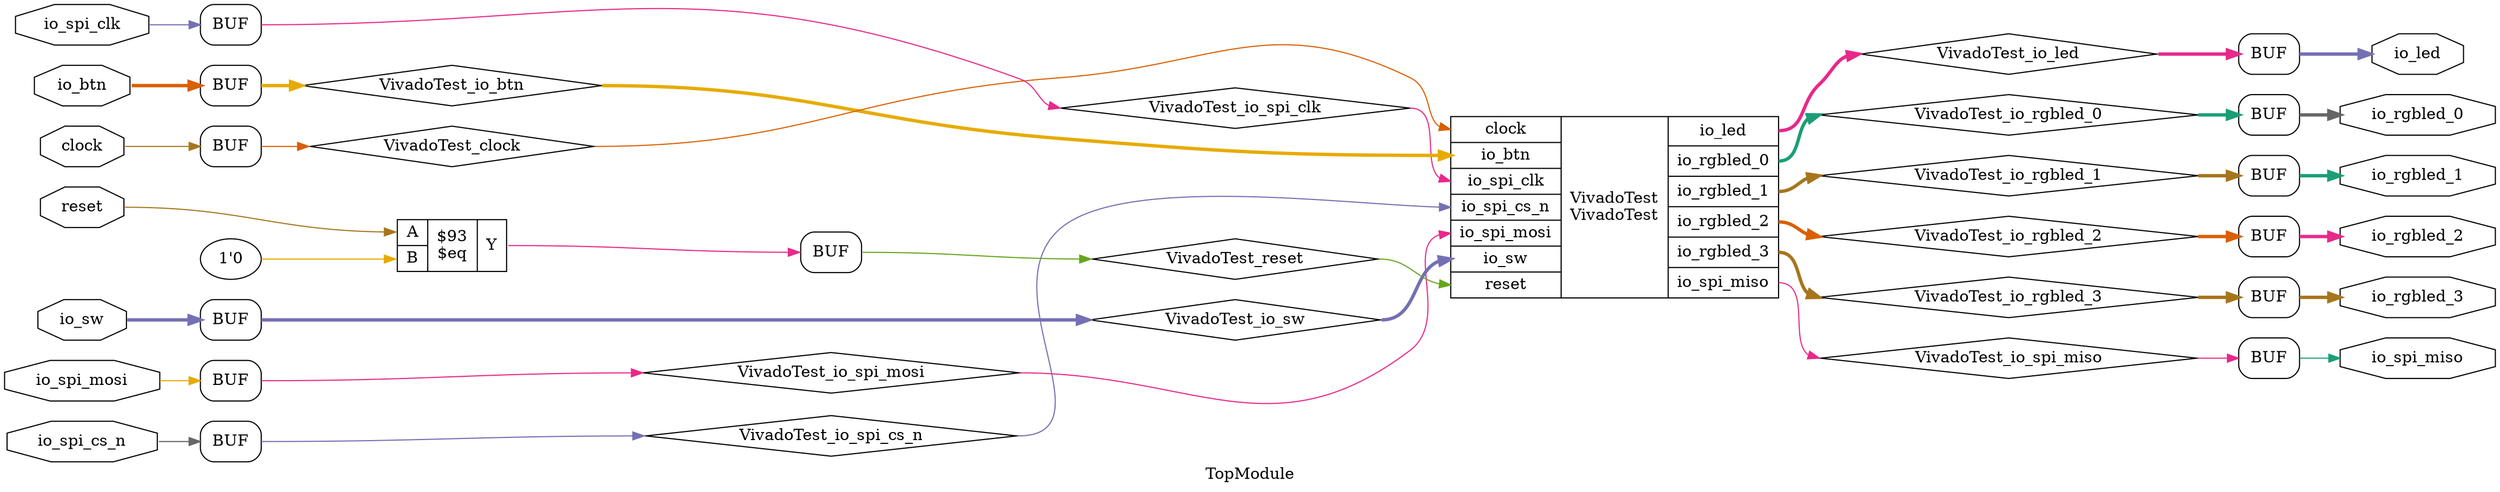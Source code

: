 digraph "TopModule" {
label="TopModule";
rankdir="LR";
remincross=true;
n2 [ shape=diamond, label="VivadoTest_io_spi_cs_n", color="black", fontcolor="black" ];
n3 [ shape=diamond, label="VivadoTest_io_spi_clk", color="black", fontcolor="black" ];
n4 [ shape=diamond, label="VivadoTest_io_spi_miso", color="black", fontcolor="black" ];
n5 [ shape=diamond, label="VivadoTest_io_spi_mosi", color="black", fontcolor="black" ];
n6 [ shape=diamond, label="VivadoTest_io_rgbled_3", color="black", fontcolor="black" ];
n7 [ shape=diamond, label="VivadoTest_io_rgbled_2", color="black", fontcolor="black" ];
n8 [ shape=diamond, label="VivadoTest_io_rgbled_1", color="black", fontcolor="black" ];
n9 [ shape=diamond, label="VivadoTest_io_rgbled_0", color="black", fontcolor="black" ];
n10 [ shape=diamond, label="VivadoTest_io_led", color="black", fontcolor="black" ];
n11 [ shape=diamond, label="VivadoTest_io_sw", color="black", fontcolor="black" ];
n12 [ shape=diamond, label="VivadoTest_io_btn", color="black", fontcolor="black" ];
n13 [ shape=diamond, label="VivadoTest_reset", color="black", fontcolor="black" ];
n14 [ shape=diamond, label="VivadoTest_clock", color="black", fontcolor="black" ];
n15 [ shape=octagon, label="io_spi_cs_n", color="black", fontcolor="black" ];
n16 [ shape=octagon, label="io_spi_clk", color="black", fontcolor="black" ];
n17 [ shape=octagon, label="io_spi_miso", color="black", fontcolor="black" ];
n18 [ shape=octagon, label="io_spi_mosi", color="black", fontcolor="black" ];
n19 [ shape=octagon, label="io_rgbled_3", color="black", fontcolor="black" ];
n20 [ shape=octagon, label="io_rgbled_2", color="black", fontcolor="black" ];
n21 [ shape=octagon, label="io_rgbled_1", color="black", fontcolor="black" ];
n22 [ shape=octagon, label="io_rgbled_0", color="black", fontcolor="black" ];
n23 [ shape=octagon, label="io_led", color="black", fontcolor="black" ];
n24 [ shape=octagon, label="io_sw", color="black", fontcolor="black" ];
n25 [ shape=octagon, label="io_btn", color="black", fontcolor="black" ];
n26 [ shape=octagon, label="reset", color="black", fontcolor="black" ];
n27 [ shape=octagon, label="clock", color="black", fontcolor="black" ];
{ rank="source"; n15; n16; n18; n24; n25; n26; n27;}
{ rank="sink"; n17; n19; n20; n21; n22; n23;}
v0 [ label="1'0" ];
c31 [ shape=record, label="{{<p28> A|<p29> B}|$93\n$eq|{<p30> Y}}" ];
c32 [ shape=record, label="{{<p27> clock|<p25> io_btn|<p16> io_spi_clk|<p15> io_spi_cs_n|<p18> io_spi_mosi|<p24> io_sw|<p26> reset}|VivadoTest\nVivadoTest|{<p23> io_led|<p22> io_rgbled_0|<p21> io_rgbled_1|<p20> io_rgbled_2|<p19> io_rgbled_3|<p17> io_spi_miso}}" ];
x1 [shape=box, style=rounded, label="BUF"];
x2 [shape=box, style=rounded, label="BUF"];
x3 [shape=box, style=rounded, label="BUF"];
x4 [shape=box, style=rounded, label="BUF"];
x5 [shape=box, style=rounded, label="BUF"];
x6 [shape=box, style=rounded, label="BUF"];
x7 [shape=box, style=rounded, label="BUF"];
x8 [shape=box, style=rounded, label="BUF"];
x9 [shape=box, style=rounded, label="BUF"];
x10 [shape=box, style=rounded, label="BUF"];
x11 [shape=box, style=rounded, label="BUF"];
x12 [shape=box, style=rounded, label="BUF"];
x13 [shape=box, style=rounded, label="BUF"];
c31:p30:e -> x8:w:w [colorscheme="dark28", color="4", fontcolor="4", label=""];
c32:p23:e -> n10:w [colorscheme="dark28", color="4", fontcolor="4", style="setlinewidth(3)", label=""];
n10:e -> x1:w:w [colorscheme="dark28", color="4", fontcolor="4", style="setlinewidth(3)", label=""];
x10:e:e -> n11:w [colorscheme="dark28", color="3", fontcolor="3", style="setlinewidth(3)", label=""];
n11:e -> c32:p24:w [colorscheme="dark28", color="3", fontcolor="3", style="setlinewidth(3)", label=""];
x9:e:e -> n12:w [colorscheme="dark28", color="6", fontcolor="6", style="setlinewidth(3)", label=""];
n12:e -> c32:p25:w [colorscheme="dark28", color="6", fontcolor="6", style="setlinewidth(3)", label=""];
x8:e:e -> n13:w [colorscheme="dark28", color="5", fontcolor="5", label=""];
n13:e -> c32:p26:w [colorscheme="dark28", color="5", fontcolor="5", label=""];
x7:e:e -> n14:w [colorscheme="dark28", color="2", fontcolor="2", label=""];
n14:e -> c32:p27:w [colorscheme="dark28", color="2", fontcolor="2", label=""];
n15:e -> x13:w:w [colorscheme="dark28", color="8", fontcolor="8", label=""];
n16:e -> x12:w:w [colorscheme="dark28", color="3", fontcolor="3", label=""];
x6:e:e -> n17:w [colorscheme="dark28", color="1", fontcolor="1", label=""];
n18:e -> x11:w:w [colorscheme="dark28", color="6", fontcolor="6", label=""];
x5:e:e -> n19:w [colorscheme="dark28", color="7", fontcolor="7", style="setlinewidth(3)", label=""];
x13:e:e -> n2:w [colorscheme="dark28", color="3", fontcolor="3", label=""];
n2:e -> c32:p15:w [colorscheme="dark28", color="3", fontcolor="3", label=""];
x4:e:e -> n20:w [colorscheme="dark28", color="4", fontcolor="4", style="setlinewidth(3)", label=""];
x3:e:e -> n21:w [colorscheme="dark28", color="1", fontcolor="1", style="setlinewidth(3)", label=""];
x2:e:e -> n22:w [colorscheme="dark28", color="8", fontcolor="8", style="setlinewidth(3)", label=""];
x1:e:e -> n23:w [colorscheme="dark28", color="3", fontcolor="3", style="setlinewidth(3)", label=""];
n24:e -> x10:w:w [colorscheme="dark28", color="3", fontcolor="3", style="setlinewidth(3)", label=""];
n25:e -> x9:w:w [colorscheme="dark28", color="2", fontcolor="2", style="setlinewidth(3)", label=""];
n26:e -> c31:p28:w [colorscheme="dark28", color="7", fontcolor="7", label=""];
n27:e -> x7:w:w [colorscheme="dark28", color="7", fontcolor="7", label=""];
x12:e:e -> n3:w [colorscheme="dark28", color="4", fontcolor="4", label=""];
n3:e -> c32:p16:w [colorscheme="dark28", color="4", fontcolor="4", label=""];
c32:p17:e -> n4:w [colorscheme="dark28", color="4", fontcolor="4", label=""];
n4:e -> x6:w:w [colorscheme="dark28", color="4", fontcolor="4", label=""];
x11:e:e -> n5:w [colorscheme="dark28", color="4", fontcolor="4", label=""];
n5:e -> c32:p18:w [colorscheme="dark28", color="4", fontcolor="4", label=""];
c32:p19:e -> n6:w [colorscheme="dark28", color="7", fontcolor="7", style="setlinewidth(3)", label=""];
n6:e -> x5:w:w [colorscheme="dark28", color="7", fontcolor="7", style="setlinewidth(3)", label=""];
c32:p20:e -> n7:w [colorscheme="dark28", color="2", fontcolor="2", style="setlinewidth(3)", label=""];
n7:e -> x4:w:w [colorscheme="dark28", color="2", fontcolor="2", style="setlinewidth(3)", label=""];
c32:p21:e -> n8:w [colorscheme="dark28", color="7", fontcolor="7", style="setlinewidth(3)", label=""];
n8:e -> x3:w:w [colorscheme="dark28", color="7", fontcolor="7", style="setlinewidth(3)", label=""];
c32:p22:e -> n9:w [colorscheme="dark28", color="1", fontcolor="1", style="setlinewidth(3)", label=""];
n9:e -> x2:w:w [colorscheme="dark28", color="1", fontcolor="1", style="setlinewidth(3)", label=""];
v0:e -> c31:p29:w [colorscheme="dark28", color="6", fontcolor="6", label=""];
}
